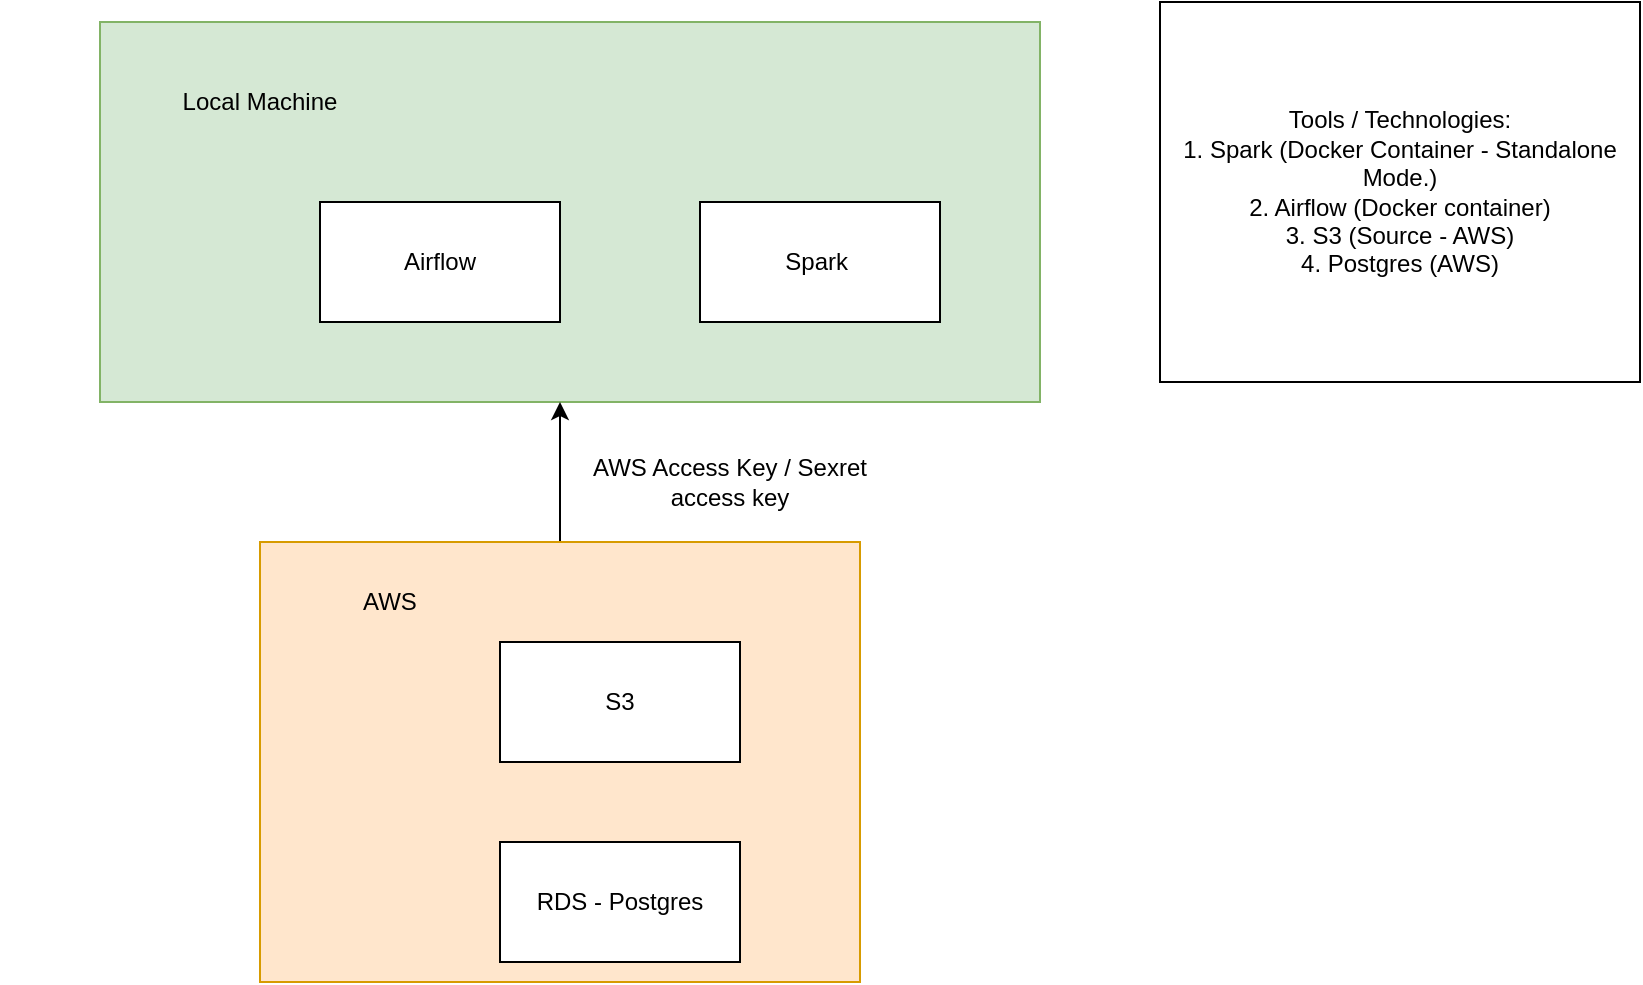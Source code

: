 <mxfile version="13.6.6" type="github"><diagram id="pVx0ZtJawsCXzZKiBGvZ" name="Page-1"><mxGraphModel dx="1092" dy="580" grid="1" gridSize="10" guides="1" tooltips="1" connect="1" arrows="1" fold="1" page="1" pageScale="1" pageWidth="850" pageHeight="1100" math="0" shadow="0"><root><mxCell id="0"/><mxCell id="1" parent="0"/><mxCell id="CJJlm5i0UuHsNYTj1I-c-1" value="Tools / Technologies:&lt;br&gt;1. Spark (Docker Container - Standalone Mode.)&lt;br&gt;2. Airflow (Docker container)&lt;br&gt;3. S3 (Source - AWS)&lt;br&gt;4. Postgres (AWS)" style="rounded=0;whiteSpace=wrap;html=1;" vertex="1" parent="1"><mxGeometry x="600" y="10" width="240" height="190" as="geometry"/></mxCell><mxCell id="CJJlm5i0UuHsNYTj1I-c-2" value="" style="rounded=0;whiteSpace=wrap;html=1;fillColor=#d5e8d4;strokeColor=#82b366;" vertex="1" parent="1"><mxGeometry x="70" y="20" width="470" height="190" as="geometry"/></mxCell><mxCell id="CJJlm5i0UuHsNYTj1I-c-3" value="Spark&amp;nbsp;" style="rounded=0;whiteSpace=wrap;html=1;" vertex="1" parent="1"><mxGeometry x="370" y="110" width="120" height="60" as="geometry"/></mxCell><mxCell id="CJJlm5i0UuHsNYTj1I-c-4" value="Local Machine" style="text;html=1;strokeColor=none;fillColor=none;align=center;verticalAlign=middle;whiteSpace=wrap;rounded=0;" vertex="1" parent="1"><mxGeometry x="20" y="40" width="260" height="40" as="geometry"/></mxCell><mxCell id="CJJlm5i0UuHsNYTj1I-c-5" value="Airflow" style="rounded=0;whiteSpace=wrap;html=1;" vertex="1" parent="1"><mxGeometry x="180" y="110" width="120" height="60" as="geometry"/></mxCell><mxCell id="CJJlm5i0UuHsNYTj1I-c-10" value="" style="edgeStyle=orthogonalEdgeStyle;rounded=0;orthogonalLoop=1;jettySize=auto;html=1;" edge="1" parent="1" source="CJJlm5i0UuHsNYTj1I-c-6" target="CJJlm5i0UuHsNYTj1I-c-2"><mxGeometry relative="1" as="geometry"><Array as="points"><mxPoint x="305" y="280"/><mxPoint x="305" y="280"/></Array></mxGeometry></mxCell><mxCell id="CJJlm5i0UuHsNYTj1I-c-6" value="" style="rounded=0;whiteSpace=wrap;html=1;fillColor=#ffe6cc;strokeColor=#d79b00;" vertex="1" parent="1"><mxGeometry x="150" y="280" width="300" height="220" as="geometry"/></mxCell><mxCell id="CJJlm5i0UuHsNYTj1I-c-7" value="AWS" style="text;html=1;strokeColor=none;fillColor=none;align=center;verticalAlign=middle;whiteSpace=wrap;rounded=0;" vertex="1" parent="1"><mxGeometry x="195" y="290" width="40" height="40" as="geometry"/></mxCell><mxCell id="CJJlm5i0UuHsNYTj1I-c-8" value="S3" style="rounded=0;whiteSpace=wrap;html=1;" vertex="1" parent="1"><mxGeometry x="270" y="330" width="120" height="60" as="geometry"/></mxCell><mxCell id="CJJlm5i0UuHsNYTj1I-c-9" value="RDS - Postgres" style="rounded=0;whiteSpace=wrap;html=1;" vertex="1" parent="1"><mxGeometry x="270" y="430" width="120" height="60" as="geometry"/></mxCell><mxCell id="CJJlm5i0UuHsNYTj1I-c-11" value="AWS Access Key / Sexret access key" style="text;html=1;strokeColor=none;fillColor=none;align=center;verticalAlign=middle;whiteSpace=wrap;rounded=0;" vertex="1" parent="1"><mxGeometry x="300" y="230" width="170" height="40" as="geometry"/></mxCell></root></mxGraphModel></diagram></mxfile>